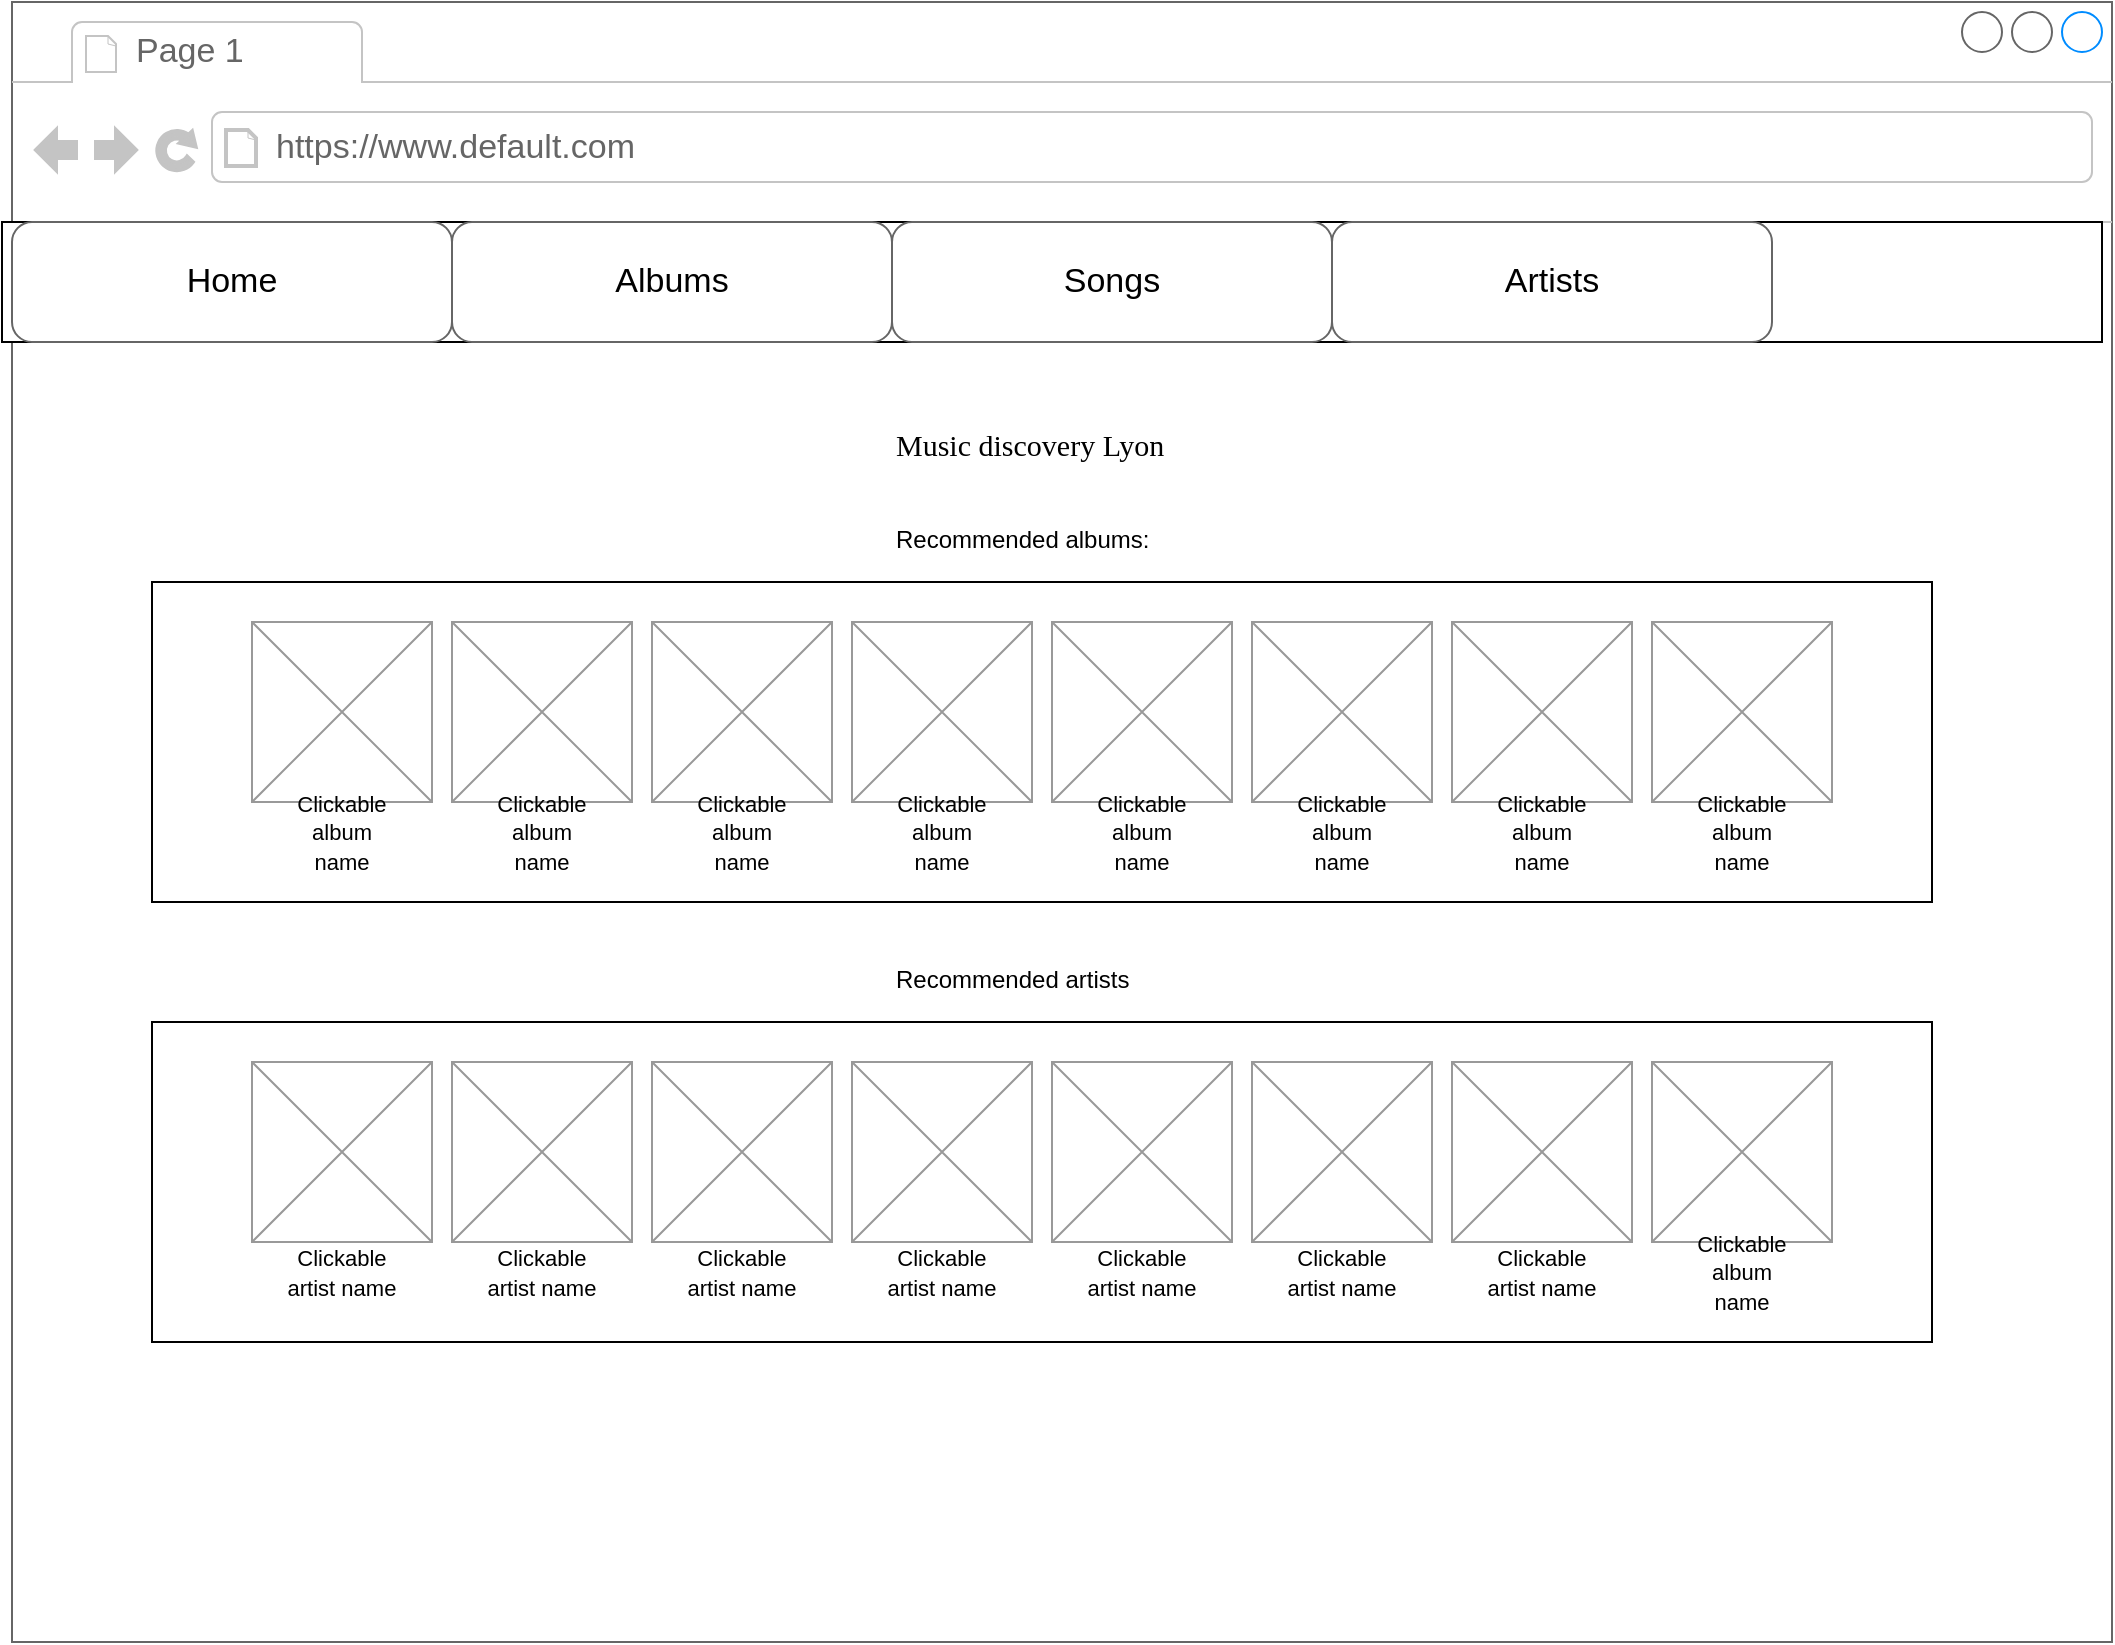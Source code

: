 <mxfile version="24.6.4" type="device">
  <diagram name="Page-1" id="2cc2dc42-3aac-f2a9-1cec-7a8b7cbee084">
    <mxGraphModel dx="2074" dy="1058" grid="1" gridSize="10" guides="1" tooltips="1" connect="1" arrows="1" fold="1" page="1" pageScale="1" pageWidth="1100" pageHeight="850" background="none" math="0" shadow="0">
      <root>
        <mxCell id="0" />
        <mxCell id="1" parent="0" />
        <mxCell id="7026571954dc6520-1" value="" style="strokeWidth=1;shadow=0;dashed=0;align=center;html=1;shape=mxgraph.mockup.containers.browserWindow;rSize=0;strokeColor=#666666;mainText=,;recursiveResize=0;rounded=0;labelBackgroundColor=none;fontFamily=Verdana;fontSize=12" parent="1" vertex="1">
          <mxGeometry x="30" y="20" width="1050" height="820" as="geometry" />
        </mxCell>
        <mxCell id="P-hDzV4MKQiVMOgV8dx6-1" value="" style="rounded=0;whiteSpace=wrap;html=1;" vertex="1" parent="7026571954dc6520-1">
          <mxGeometry x="70" y="290" width="890" height="160" as="geometry" />
        </mxCell>
        <mxCell id="7026571954dc6520-2" value="Page 1" style="strokeWidth=1;shadow=0;dashed=0;align=center;html=1;shape=mxgraph.mockup.containers.anchor;fontSize=17;fontColor=#666666;align=left;" parent="7026571954dc6520-1" vertex="1">
          <mxGeometry x="60" y="12" width="110" height="26" as="geometry" />
        </mxCell>
        <mxCell id="7026571954dc6520-3" value="https://www.default.com" style="strokeWidth=1;shadow=0;dashed=0;align=center;html=1;shape=mxgraph.mockup.containers.anchor;rSize=0;fontSize=17;fontColor=#666666;align=left;" parent="7026571954dc6520-1" vertex="1">
          <mxGeometry x="130" y="60" width="250" height="26" as="geometry" />
        </mxCell>
        <mxCell id="7026571954dc6520-16" value="Music discovery Lyon" style="text;html=1;points=[];align=left;verticalAlign=top;spacingTop=-4;fontSize=15;fontFamily=Verdana" parent="7026571954dc6520-1" vertex="1">
          <mxGeometry x="440" y="210" width="170" height="30" as="geometry" />
        </mxCell>
        <mxCell id="7026571954dc6520-17" value="Recommended albums:" style="text;spacingTop=-5;whiteSpace=wrap;html=1;align=left;fontSize=12;fontFamily=Helvetica;fillColor=none;strokeColor=none;rounded=0;shadow=1;labelBackgroundColor=none;" parent="7026571954dc6520-1" vertex="1">
          <mxGeometry x="440" y="260" width="150" height="25" as="geometry" />
        </mxCell>
        <mxCell id="Au9KBMOpigVklPiua_w_-5" value="" style="rounded=0;whiteSpace=wrap;html=1;" parent="7026571954dc6520-1" vertex="1">
          <mxGeometry x="-5" y="110" width="1050" height="60" as="geometry" />
        </mxCell>
        <mxCell id="7026571954dc6520-18" value="&lt;div&gt;Home&lt;/div&gt;" style="strokeWidth=1;shadow=0;dashed=0;align=center;html=1;shape=mxgraph.mockup.buttons.button;strokeColor=#666666;mainText=;buttonStyle=round;fontSize=17;fontStyle=0;fillColor=none;whiteSpace=wrap;rounded=0;labelBackgroundColor=none;" parent="7026571954dc6520-1" vertex="1">
          <mxGeometry y="110" width="220" height="60" as="geometry" />
        </mxCell>
        <mxCell id="Au9KBMOpigVklPiua_w_-6" value="Albums" style="strokeWidth=1;shadow=0;dashed=0;align=center;html=1;shape=mxgraph.mockup.buttons.button;strokeColor=#666666;mainText=;buttonStyle=round;fontSize=17;fontStyle=0;fillColor=none;whiteSpace=wrap;rounded=0;labelBackgroundColor=none;" parent="7026571954dc6520-1" vertex="1">
          <mxGeometry x="220" y="110" width="220" height="60" as="geometry" />
        </mxCell>
        <mxCell id="Au9KBMOpigVklPiua_w_-7" value="Songs" style="strokeWidth=1;shadow=0;dashed=0;align=center;html=1;shape=mxgraph.mockup.buttons.button;strokeColor=#666666;mainText=;buttonStyle=round;fontSize=17;fontStyle=0;fillColor=none;whiteSpace=wrap;rounded=0;labelBackgroundColor=none;" parent="7026571954dc6520-1" vertex="1">
          <mxGeometry x="440" y="110" width="220" height="60" as="geometry" />
        </mxCell>
        <mxCell id="Au9KBMOpigVklPiua_w_-8" value="Artists" style="strokeWidth=1;shadow=0;dashed=0;align=center;html=1;shape=mxgraph.mockup.buttons.button;strokeColor=#666666;mainText=;buttonStyle=round;fontSize=17;fontStyle=0;fillColor=none;whiteSpace=wrap;rounded=0;labelBackgroundColor=none;" parent="7026571954dc6520-1" vertex="1">
          <mxGeometry x="660" y="110" width="220" height="60" as="geometry" />
        </mxCell>
        <mxCell id="Au9KBMOpigVklPiua_w_-9" value="" style="verticalLabelPosition=bottom;shadow=0;dashed=0;align=center;html=1;verticalAlign=top;strokeWidth=1;shape=mxgraph.mockup.graphics.simpleIcon;strokeColor=#999999;" parent="7026571954dc6520-1" vertex="1">
          <mxGeometry x="120" y="310" width="90" height="90" as="geometry" />
        </mxCell>
        <mxCell id="P-hDzV4MKQiVMOgV8dx6-3" value="&lt;font style=&quot;font-size: 11px;&quot;&gt;Clickable album name&lt;br&gt;&lt;/font&gt;" style="text;html=1;align=center;verticalAlign=middle;whiteSpace=wrap;rounded=0;" vertex="1" parent="7026571954dc6520-1">
          <mxGeometry x="135" y="400" width="60" height="30" as="geometry" />
        </mxCell>
        <mxCell id="P-hDzV4MKQiVMOgV8dx6-4" value="" style="verticalLabelPosition=bottom;shadow=0;dashed=0;align=center;html=1;verticalAlign=top;strokeWidth=1;shape=mxgraph.mockup.graphics.simpleIcon;strokeColor=#999999;" vertex="1" parent="7026571954dc6520-1">
          <mxGeometry x="220" y="310" width="90" height="90" as="geometry" />
        </mxCell>
        <mxCell id="P-hDzV4MKQiVMOgV8dx6-5" value="&lt;font style=&quot;font-size: 11px;&quot;&gt;Clickable album name&lt;br&gt;&lt;/font&gt;" style="text;html=1;align=center;verticalAlign=middle;whiteSpace=wrap;rounded=0;" vertex="1" parent="7026571954dc6520-1">
          <mxGeometry x="235" y="400" width="60" height="30" as="geometry" />
        </mxCell>
        <mxCell id="P-hDzV4MKQiVMOgV8dx6-6" value="" style="verticalLabelPosition=bottom;shadow=0;dashed=0;align=center;html=1;verticalAlign=top;strokeWidth=1;shape=mxgraph.mockup.graphics.simpleIcon;strokeColor=#999999;" vertex="1" parent="7026571954dc6520-1">
          <mxGeometry x="320" y="310" width="90" height="90" as="geometry" />
        </mxCell>
        <mxCell id="P-hDzV4MKQiVMOgV8dx6-7" value="&lt;font style=&quot;font-size: 11px;&quot;&gt;Clickable album name&lt;br&gt;&lt;/font&gt;" style="text;html=1;align=center;verticalAlign=middle;whiteSpace=wrap;rounded=0;" vertex="1" parent="7026571954dc6520-1">
          <mxGeometry x="335" y="400" width="60" height="30" as="geometry" />
        </mxCell>
        <mxCell id="P-hDzV4MKQiVMOgV8dx6-8" value="" style="verticalLabelPosition=bottom;shadow=0;dashed=0;align=center;html=1;verticalAlign=top;strokeWidth=1;shape=mxgraph.mockup.graphics.simpleIcon;strokeColor=#999999;" vertex="1" parent="7026571954dc6520-1">
          <mxGeometry x="420" y="310" width="90" height="90" as="geometry" />
        </mxCell>
        <mxCell id="P-hDzV4MKQiVMOgV8dx6-9" value="&lt;font style=&quot;font-size: 11px;&quot;&gt;Clickable album name&lt;br&gt;&lt;/font&gt;" style="text;html=1;align=center;verticalAlign=middle;whiteSpace=wrap;rounded=0;" vertex="1" parent="7026571954dc6520-1">
          <mxGeometry x="435" y="400" width="60" height="30" as="geometry" />
        </mxCell>
        <mxCell id="P-hDzV4MKQiVMOgV8dx6-10" value="" style="verticalLabelPosition=bottom;shadow=0;dashed=0;align=center;html=1;verticalAlign=top;strokeWidth=1;shape=mxgraph.mockup.graphics.simpleIcon;strokeColor=#999999;" vertex="1" parent="7026571954dc6520-1">
          <mxGeometry x="520" y="310" width="90" height="90" as="geometry" />
        </mxCell>
        <mxCell id="P-hDzV4MKQiVMOgV8dx6-11" value="&lt;font style=&quot;font-size: 11px;&quot;&gt;Clickable album name&lt;br&gt;&lt;/font&gt;" style="text;html=1;align=center;verticalAlign=middle;whiteSpace=wrap;rounded=0;" vertex="1" parent="7026571954dc6520-1">
          <mxGeometry x="535" y="400" width="60" height="30" as="geometry" />
        </mxCell>
        <mxCell id="P-hDzV4MKQiVMOgV8dx6-12" value="" style="verticalLabelPosition=bottom;shadow=0;dashed=0;align=center;html=1;verticalAlign=top;strokeWidth=1;shape=mxgraph.mockup.graphics.simpleIcon;strokeColor=#999999;" vertex="1" parent="7026571954dc6520-1">
          <mxGeometry x="620" y="310" width="90" height="90" as="geometry" />
        </mxCell>
        <mxCell id="P-hDzV4MKQiVMOgV8dx6-13" value="&lt;font style=&quot;font-size: 11px;&quot;&gt;Clickable album name&lt;br&gt;&lt;/font&gt;" style="text;html=1;align=center;verticalAlign=middle;whiteSpace=wrap;rounded=0;" vertex="1" parent="7026571954dc6520-1">
          <mxGeometry x="635" y="400" width="60" height="30" as="geometry" />
        </mxCell>
        <mxCell id="P-hDzV4MKQiVMOgV8dx6-14" value="" style="verticalLabelPosition=bottom;shadow=0;dashed=0;align=center;html=1;verticalAlign=top;strokeWidth=1;shape=mxgraph.mockup.graphics.simpleIcon;strokeColor=#999999;" vertex="1" parent="7026571954dc6520-1">
          <mxGeometry x="720" y="310" width="90" height="90" as="geometry" />
        </mxCell>
        <mxCell id="P-hDzV4MKQiVMOgV8dx6-15" value="&lt;font style=&quot;font-size: 11px;&quot;&gt;Clickable album name&lt;br&gt;&lt;/font&gt;" style="text;html=1;align=center;verticalAlign=middle;whiteSpace=wrap;rounded=0;" vertex="1" parent="7026571954dc6520-1">
          <mxGeometry x="735" y="400" width="60" height="30" as="geometry" />
        </mxCell>
        <mxCell id="P-hDzV4MKQiVMOgV8dx6-16" value="" style="verticalLabelPosition=bottom;shadow=0;dashed=0;align=center;html=1;verticalAlign=top;strokeWidth=1;shape=mxgraph.mockup.graphics.simpleIcon;strokeColor=#999999;" vertex="1" parent="7026571954dc6520-1">
          <mxGeometry x="820" y="310" width="90" height="90" as="geometry" />
        </mxCell>
        <mxCell id="P-hDzV4MKQiVMOgV8dx6-17" value="&lt;font style=&quot;font-size: 11px;&quot;&gt;Clickable album name&lt;br&gt;&lt;/font&gt;" style="text;html=1;align=center;verticalAlign=middle;whiteSpace=wrap;rounded=0;" vertex="1" parent="7026571954dc6520-1">
          <mxGeometry x="835" y="400" width="60" height="30" as="geometry" />
        </mxCell>
        <mxCell id="P-hDzV4MKQiVMOgV8dx6-18" value="" style="rounded=0;whiteSpace=wrap;html=1;" vertex="1" parent="7026571954dc6520-1">
          <mxGeometry x="70" y="510" width="890" height="160" as="geometry" />
        </mxCell>
        <mxCell id="P-hDzV4MKQiVMOgV8dx6-19" value="Recommended artists" style="text;spacingTop=-5;whiteSpace=wrap;html=1;align=left;fontSize=12;fontFamily=Helvetica;fillColor=none;strokeColor=none;rounded=0;shadow=1;labelBackgroundColor=none;" vertex="1" parent="7026571954dc6520-1">
          <mxGeometry x="440" y="480" width="150" height="25" as="geometry" />
        </mxCell>
        <mxCell id="P-hDzV4MKQiVMOgV8dx6-20" value="" style="verticalLabelPosition=bottom;shadow=0;dashed=0;align=center;html=1;verticalAlign=top;strokeWidth=1;shape=mxgraph.mockup.graphics.simpleIcon;strokeColor=#999999;" vertex="1" parent="7026571954dc6520-1">
          <mxGeometry x="120" y="530" width="90" height="90" as="geometry" />
        </mxCell>
        <mxCell id="P-hDzV4MKQiVMOgV8dx6-21" value="&lt;font style=&quot;font-size: 11px;&quot;&gt;Clickable artist name&lt;br&gt;&lt;/font&gt;" style="text;html=1;align=center;verticalAlign=middle;whiteSpace=wrap;rounded=0;" vertex="1" parent="7026571954dc6520-1">
          <mxGeometry x="135" y="620" width="60" height="30" as="geometry" />
        </mxCell>
        <mxCell id="P-hDzV4MKQiVMOgV8dx6-22" value="" style="verticalLabelPosition=bottom;shadow=0;dashed=0;align=center;html=1;verticalAlign=top;strokeWidth=1;shape=mxgraph.mockup.graphics.simpleIcon;strokeColor=#999999;" vertex="1" parent="7026571954dc6520-1">
          <mxGeometry x="220" y="530" width="90" height="90" as="geometry" />
        </mxCell>
        <mxCell id="P-hDzV4MKQiVMOgV8dx6-23" value="&lt;font style=&quot;font-size: 11px;&quot;&gt;Clickable artist name&lt;br&gt;&lt;/font&gt;" style="text;html=1;align=center;verticalAlign=middle;whiteSpace=wrap;rounded=0;" vertex="1" parent="7026571954dc6520-1">
          <mxGeometry x="235" y="620" width="60" height="30" as="geometry" />
        </mxCell>
        <mxCell id="P-hDzV4MKQiVMOgV8dx6-24" value="" style="verticalLabelPosition=bottom;shadow=0;dashed=0;align=center;html=1;verticalAlign=top;strokeWidth=1;shape=mxgraph.mockup.graphics.simpleIcon;strokeColor=#999999;" vertex="1" parent="7026571954dc6520-1">
          <mxGeometry x="320" y="530" width="90" height="90" as="geometry" />
        </mxCell>
        <mxCell id="P-hDzV4MKQiVMOgV8dx6-25" value="&lt;font style=&quot;font-size: 11px;&quot;&gt;Clickable artist name&lt;br&gt;&lt;/font&gt;" style="text;html=1;align=center;verticalAlign=middle;whiteSpace=wrap;rounded=0;" vertex="1" parent="7026571954dc6520-1">
          <mxGeometry x="335" y="620" width="60" height="30" as="geometry" />
        </mxCell>
        <mxCell id="P-hDzV4MKQiVMOgV8dx6-26" value="" style="verticalLabelPosition=bottom;shadow=0;dashed=0;align=center;html=1;verticalAlign=top;strokeWidth=1;shape=mxgraph.mockup.graphics.simpleIcon;strokeColor=#999999;" vertex="1" parent="7026571954dc6520-1">
          <mxGeometry x="420" y="530" width="90" height="90" as="geometry" />
        </mxCell>
        <mxCell id="P-hDzV4MKQiVMOgV8dx6-27" value="&lt;font style=&quot;font-size: 11px;&quot;&gt;Clickable artist name&lt;br&gt;&lt;/font&gt;" style="text;html=1;align=center;verticalAlign=middle;whiteSpace=wrap;rounded=0;" vertex="1" parent="7026571954dc6520-1">
          <mxGeometry x="435" y="620" width="60" height="30" as="geometry" />
        </mxCell>
        <mxCell id="P-hDzV4MKQiVMOgV8dx6-28" value="" style="verticalLabelPosition=bottom;shadow=0;dashed=0;align=center;html=1;verticalAlign=top;strokeWidth=1;shape=mxgraph.mockup.graphics.simpleIcon;strokeColor=#999999;" vertex="1" parent="7026571954dc6520-1">
          <mxGeometry x="520" y="530" width="90" height="90" as="geometry" />
        </mxCell>
        <mxCell id="P-hDzV4MKQiVMOgV8dx6-29" value="&lt;font style=&quot;font-size: 11px;&quot;&gt;Clickable artist name&lt;br&gt;&lt;/font&gt;" style="text;html=1;align=center;verticalAlign=middle;whiteSpace=wrap;rounded=0;" vertex="1" parent="7026571954dc6520-1">
          <mxGeometry x="535" y="620" width="60" height="30" as="geometry" />
        </mxCell>
        <mxCell id="P-hDzV4MKQiVMOgV8dx6-30" value="" style="verticalLabelPosition=bottom;shadow=0;dashed=0;align=center;html=1;verticalAlign=top;strokeWidth=1;shape=mxgraph.mockup.graphics.simpleIcon;strokeColor=#999999;" vertex="1" parent="7026571954dc6520-1">
          <mxGeometry x="620" y="530" width="90" height="90" as="geometry" />
        </mxCell>
        <mxCell id="P-hDzV4MKQiVMOgV8dx6-31" value="&lt;font style=&quot;font-size: 11px;&quot;&gt;Clickable artist name&lt;br&gt;&lt;/font&gt;" style="text;html=1;align=center;verticalAlign=middle;whiteSpace=wrap;rounded=0;" vertex="1" parent="7026571954dc6520-1">
          <mxGeometry x="635" y="620" width="60" height="30" as="geometry" />
        </mxCell>
        <mxCell id="P-hDzV4MKQiVMOgV8dx6-32" value="" style="verticalLabelPosition=bottom;shadow=0;dashed=0;align=center;html=1;verticalAlign=top;strokeWidth=1;shape=mxgraph.mockup.graphics.simpleIcon;strokeColor=#999999;" vertex="1" parent="7026571954dc6520-1">
          <mxGeometry x="720" y="530" width="90" height="90" as="geometry" />
        </mxCell>
        <mxCell id="P-hDzV4MKQiVMOgV8dx6-33" value="&lt;font style=&quot;font-size: 11px;&quot;&gt;Clickable artist name&lt;br&gt;&lt;/font&gt;" style="text;html=1;align=center;verticalAlign=middle;whiteSpace=wrap;rounded=0;" vertex="1" parent="7026571954dc6520-1">
          <mxGeometry x="735" y="620" width="60" height="30" as="geometry" />
        </mxCell>
        <mxCell id="P-hDzV4MKQiVMOgV8dx6-34" value="" style="verticalLabelPosition=bottom;shadow=0;dashed=0;align=center;html=1;verticalAlign=top;strokeWidth=1;shape=mxgraph.mockup.graphics.simpleIcon;strokeColor=#999999;" vertex="1" parent="7026571954dc6520-1">
          <mxGeometry x="820" y="530" width="90" height="90" as="geometry" />
        </mxCell>
        <mxCell id="P-hDzV4MKQiVMOgV8dx6-35" value="&lt;font style=&quot;font-size: 11px;&quot;&gt;Clickable album name&lt;br&gt;&lt;/font&gt;" style="text;html=1;align=center;verticalAlign=middle;whiteSpace=wrap;rounded=0;" vertex="1" parent="7026571954dc6520-1">
          <mxGeometry x="835" y="620" width="60" height="30" as="geometry" />
        </mxCell>
      </root>
    </mxGraphModel>
  </diagram>
</mxfile>
